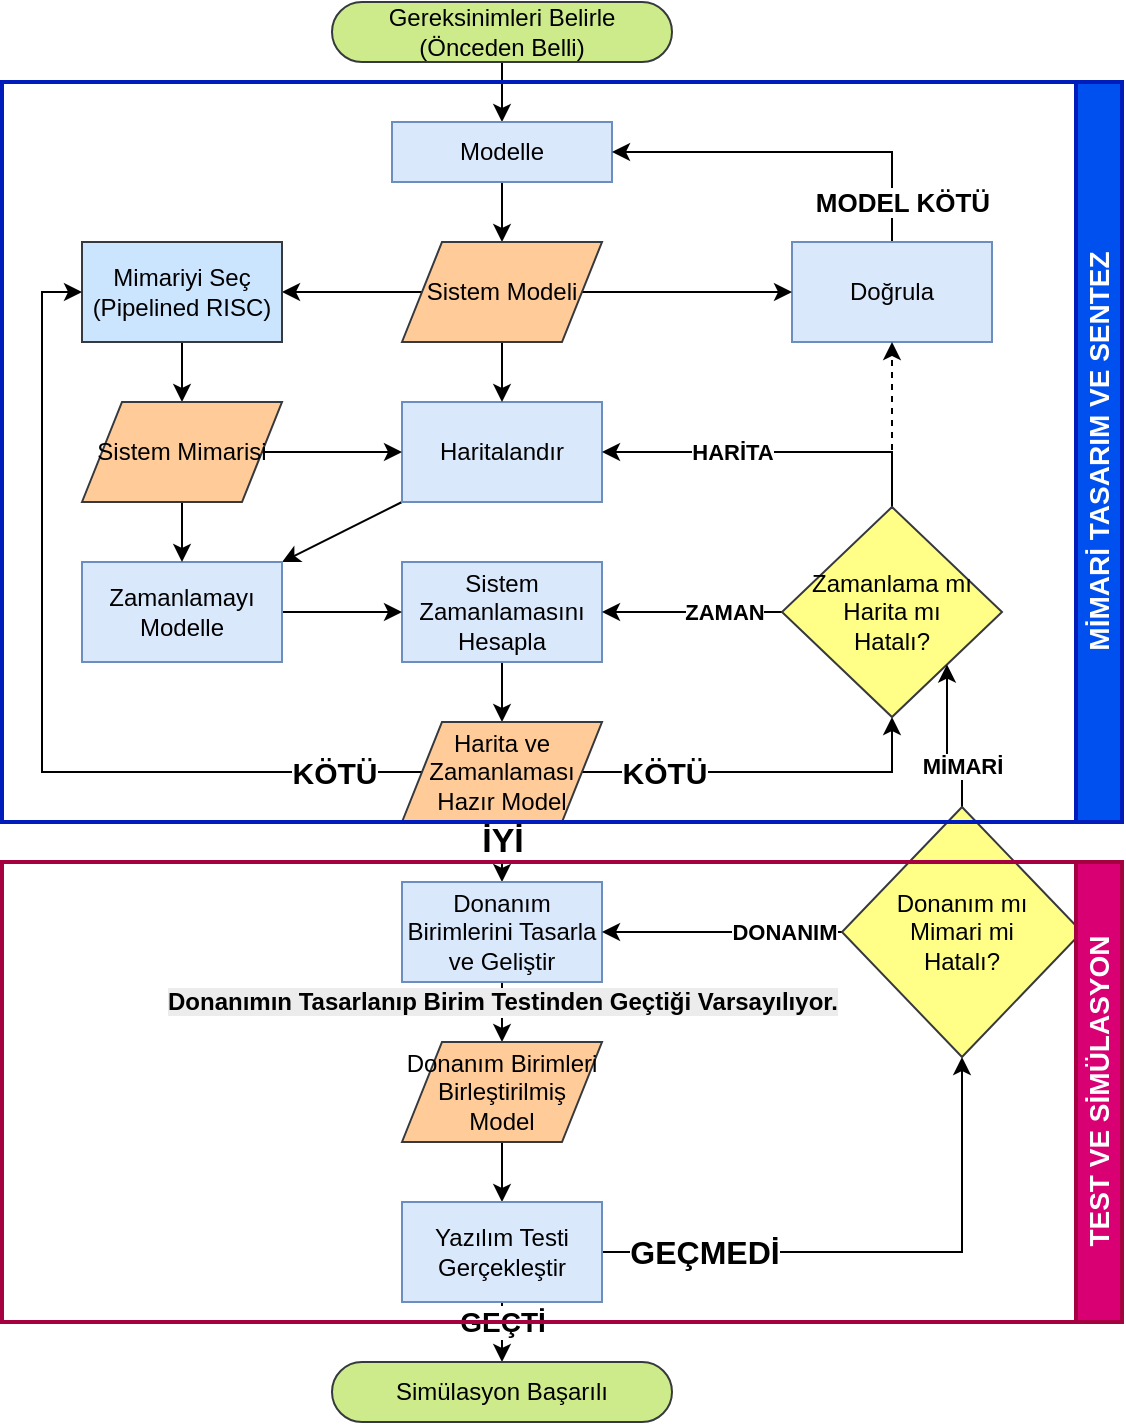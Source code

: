 <mxfile version="27.0.3">
  <diagram name="Sayfa -1" id="1YZpVivO5C1xOhhlY4xE">
    <mxGraphModel dx="1042" dy="535" grid="1" gridSize="10" guides="1" tooltips="1" connect="1" arrows="1" fold="1" page="1" pageScale="1" pageWidth="827" pageHeight="1169" math="0" shadow="0">
      <root>
        <mxCell id="0" />
        <mxCell id="1" parent="0" />
        <mxCell id="uDwHtsQXHuehvUkDQlLI-31" style="edgeStyle=orthogonalEdgeStyle;rounded=0;orthogonalLoop=1;jettySize=auto;html=1;exitX=0.5;exitY=0.5;exitDx=0;exitDy=15;exitPerimeter=0;entryX=0.5;entryY=0;entryDx=0;entryDy=0;" parent="1" source="uDwHtsQXHuehvUkDQlLI-16" target="uDwHtsQXHuehvUkDQlLI-17" edge="1">
          <mxGeometry relative="1" as="geometry" />
        </mxCell>
        <mxCell id="uDwHtsQXHuehvUkDQlLI-16" value="Gereksinimleri Belirle&lt;div&gt;(Önceden Belli)&lt;/div&gt;" style="html=1;dashed=0;whiteSpace=wrap;shape=mxgraph.dfd.start;fillColor=#cdeb8b;strokeColor=#36393d;" parent="1" vertex="1">
          <mxGeometry x="315" y="30" width="170" height="30" as="geometry" />
        </mxCell>
        <mxCell id="uDwHtsQXHuehvUkDQlLI-32" style="edgeStyle=orthogonalEdgeStyle;rounded=0;orthogonalLoop=1;jettySize=auto;html=1;exitX=0.5;exitY=1;exitDx=0;exitDy=0;entryX=0.5;entryY=0;entryDx=0;entryDy=0;" parent="1" source="uDwHtsQXHuehvUkDQlLI-17" target="uDwHtsQXHuehvUkDQlLI-25" edge="1">
          <mxGeometry relative="1" as="geometry" />
        </mxCell>
        <mxCell id="uDwHtsQXHuehvUkDQlLI-17" value="Modelle" style="html=1;dashed=0;whiteSpace=wrap;fillColor=#dae8fc;strokeColor=#6c8ebf;" parent="1" vertex="1">
          <mxGeometry x="345" y="90" width="110" height="30" as="geometry" />
        </mxCell>
        <mxCell id="uDwHtsQXHuehvUkDQlLI-38" style="rounded=0;orthogonalLoop=1;jettySize=auto;html=1;exitX=0;exitY=1;exitDx=0;exitDy=0;entryX=1;entryY=0;entryDx=0;entryDy=0;" parent="1" source="uDwHtsQXHuehvUkDQlLI-18" target="uDwHtsQXHuehvUkDQlLI-27" edge="1">
          <mxGeometry relative="1" as="geometry" />
        </mxCell>
        <mxCell id="uDwHtsQXHuehvUkDQlLI-18" value="Haritalandır" style="html=1;dashed=0;whiteSpace=wrap;fillColor=#dae8fc;strokeColor=#6c8ebf;" parent="1" vertex="1">
          <mxGeometry x="350" y="230" width="100" height="50" as="geometry" />
        </mxCell>
        <mxCell id="uDwHtsQXHuehvUkDQlLI-41" style="edgeStyle=orthogonalEdgeStyle;rounded=0;orthogonalLoop=1;jettySize=auto;html=1;exitX=0.5;exitY=1;exitDx=0;exitDy=0;entryX=0.5;entryY=0;entryDx=0;entryDy=0;" parent="1" source="uDwHtsQXHuehvUkDQlLI-19" target="uDwHtsQXHuehvUkDQlLI-40" edge="1">
          <mxGeometry relative="1" as="geometry" />
        </mxCell>
        <mxCell id="uDwHtsQXHuehvUkDQlLI-19" value="Sistem Zamanlamasını Hesapla" style="html=1;dashed=0;whiteSpace=wrap;fillColor=#dae8fc;strokeColor=#6c8ebf;" parent="1" vertex="1">
          <mxGeometry x="350" y="310" width="100" height="50" as="geometry" />
        </mxCell>
        <mxCell id="uDwHtsQXHuehvUkDQlLI-73" style="edgeStyle=orthogonalEdgeStyle;rounded=0;orthogonalLoop=1;jettySize=auto;html=1;exitX=0.5;exitY=0;exitDx=0;exitDy=0;entryX=1;entryY=0.5;entryDx=0;entryDy=0;" parent="1" source="uDwHtsQXHuehvUkDQlLI-24" target="uDwHtsQXHuehvUkDQlLI-17" edge="1">
          <mxGeometry relative="1" as="geometry" />
        </mxCell>
        <mxCell id="uDwHtsQXHuehvUkDQlLI-74" value="MODEL KÖTÜ" style="edgeLabel;html=1;align=center;verticalAlign=middle;resizable=0;points=[];fontStyle=1;fontSize=13;" parent="uDwHtsQXHuehvUkDQlLI-73" vertex="1" connectable="0">
          <mxGeometry x="-0.682" y="2" relative="1" as="geometry">
            <mxPoint x="7" y="9" as="offset" />
          </mxGeometry>
        </mxCell>
        <mxCell id="uDwHtsQXHuehvUkDQlLI-24" value="Doğrula" style="html=1;dashed=0;whiteSpace=wrap;fillColor=#dae8fc;strokeColor=#6c8ebf;" parent="1" vertex="1">
          <mxGeometry x="545" y="150" width="100" height="50" as="geometry" />
        </mxCell>
        <mxCell id="uDwHtsQXHuehvUkDQlLI-33" style="edgeStyle=orthogonalEdgeStyle;rounded=0;orthogonalLoop=1;jettySize=auto;html=1;exitX=0;exitY=0.5;exitDx=0;exitDy=0;entryX=1;entryY=0.5;entryDx=0;entryDy=0;" parent="1" source="uDwHtsQXHuehvUkDQlLI-25" target="uDwHtsQXHuehvUkDQlLI-26" edge="1">
          <mxGeometry relative="1" as="geometry" />
        </mxCell>
        <mxCell id="uDwHtsQXHuehvUkDQlLI-34" style="edgeStyle=orthogonalEdgeStyle;rounded=0;orthogonalLoop=1;jettySize=auto;html=1;exitX=0.5;exitY=1;exitDx=0;exitDy=0;entryX=0.5;entryY=0;entryDx=0;entryDy=0;" parent="1" source="uDwHtsQXHuehvUkDQlLI-25" target="uDwHtsQXHuehvUkDQlLI-18" edge="1">
          <mxGeometry relative="1" as="geometry" />
        </mxCell>
        <mxCell id="uDwHtsQXHuehvUkDQlLI-72" style="edgeStyle=orthogonalEdgeStyle;rounded=0;orthogonalLoop=1;jettySize=auto;html=1;exitX=1;exitY=0.5;exitDx=0;exitDy=0;entryX=0;entryY=0.5;entryDx=0;entryDy=0;" parent="1" source="uDwHtsQXHuehvUkDQlLI-25" target="uDwHtsQXHuehvUkDQlLI-24" edge="1">
          <mxGeometry relative="1" as="geometry" />
        </mxCell>
        <mxCell id="uDwHtsQXHuehvUkDQlLI-25" value="Sistem Modeli" style="shape=parallelogram;perimeter=parallelogramPerimeter;whiteSpace=wrap;html=1;dashed=0;fillColor=#ffcc99;strokeColor=#36393d;" parent="1" vertex="1">
          <mxGeometry x="350" y="150" width="100" height="50" as="geometry" />
        </mxCell>
        <mxCell id="uDwHtsQXHuehvUkDQlLI-35" style="edgeStyle=orthogonalEdgeStyle;rounded=0;orthogonalLoop=1;jettySize=auto;html=1;exitX=0.5;exitY=1;exitDx=0;exitDy=0;entryX=0.5;entryY=0;entryDx=0;entryDy=0;" parent="1" source="uDwHtsQXHuehvUkDQlLI-26" target="uDwHtsQXHuehvUkDQlLI-30" edge="1">
          <mxGeometry relative="1" as="geometry" />
        </mxCell>
        <mxCell id="uDwHtsQXHuehvUkDQlLI-26" value="Mimariyi Seç&lt;div&gt;(Pipelined RISC)&lt;/div&gt;" style="html=1;dashed=0;whiteSpace=wrap;fillColor=#cce5ff;strokeColor=#36393d;" parent="1" vertex="1">
          <mxGeometry x="190" y="150" width="100" height="50" as="geometry" />
        </mxCell>
        <mxCell id="uDwHtsQXHuehvUkDQlLI-39" style="edgeStyle=orthogonalEdgeStyle;rounded=0;orthogonalLoop=1;jettySize=auto;html=1;exitX=1;exitY=0.5;exitDx=0;exitDy=0;entryX=0;entryY=0.5;entryDx=0;entryDy=0;" parent="1" source="uDwHtsQXHuehvUkDQlLI-27" target="uDwHtsQXHuehvUkDQlLI-19" edge="1">
          <mxGeometry relative="1" as="geometry" />
        </mxCell>
        <mxCell id="uDwHtsQXHuehvUkDQlLI-27" value="Zamanlamayı Modelle" style="html=1;dashed=0;whiteSpace=wrap;fillColor=#dae8fc;strokeColor=#6c8ebf;" parent="1" vertex="1">
          <mxGeometry x="190" y="310" width="100" height="50" as="geometry" />
        </mxCell>
        <mxCell id="uDwHtsQXHuehvUkDQlLI-36" style="edgeStyle=orthogonalEdgeStyle;rounded=0;orthogonalLoop=1;jettySize=auto;html=1;exitX=1;exitY=0.5;exitDx=0;exitDy=0;entryX=0;entryY=0.5;entryDx=0;entryDy=0;" parent="1" source="uDwHtsQXHuehvUkDQlLI-30" target="uDwHtsQXHuehvUkDQlLI-18" edge="1">
          <mxGeometry relative="1" as="geometry" />
        </mxCell>
        <mxCell id="uDwHtsQXHuehvUkDQlLI-37" style="edgeStyle=orthogonalEdgeStyle;rounded=0;orthogonalLoop=1;jettySize=auto;html=1;exitX=0.5;exitY=1;exitDx=0;exitDy=0;" parent="1" source="uDwHtsQXHuehvUkDQlLI-30" target="uDwHtsQXHuehvUkDQlLI-27" edge="1">
          <mxGeometry relative="1" as="geometry" />
        </mxCell>
        <mxCell id="uDwHtsQXHuehvUkDQlLI-30" value="Sistem Mimarisi" style="shape=parallelogram;perimeter=parallelogramPerimeter;whiteSpace=wrap;html=1;dashed=0;fillColor=#ffcc99;strokeColor=#36393d;" parent="1" vertex="1">
          <mxGeometry x="190" y="230" width="100" height="50" as="geometry" />
        </mxCell>
        <mxCell id="uDwHtsQXHuehvUkDQlLI-42" style="edgeStyle=orthogonalEdgeStyle;rounded=0;orthogonalLoop=1;jettySize=auto;html=1;exitX=0;exitY=0.5;exitDx=0;exitDy=0;entryX=0;entryY=0.5;entryDx=0;entryDy=0;" parent="1" source="uDwHtsQXHuehvUkDQlLI-40" target="uDwHtsQXHuehvUkDQlLI-26" edge="1">
          <mxGeometry relative="1" as="geometry">
            <mxPoint x="160" y="260" as="targetPoint" />
          </mxGeometry>
        </mxCell>
        <mxCell id="uDwHtsQXHuehvUkDQlLI-50" value="KÖTÜ" style="edgeLabel;html=1;align=center;verticalAlign=middle;resizable=0;points=[];fontStyle=1;fontSize=15;" parent="uDwHtsQXHuehvUkDQlLI-42" vertex="1" connectable="0">
          <mxGeometry x="-0.842" y="1" relative="1" as="geometry">
            <mxPoint x="-9" y="-1" as="offset" />
          </mxGeometry>
        </mxCell>
        <mxCell id="uDwHtsQXHuehvUkDQlLI-45" style="edgeStyle=orthogonalEdgeStyle;rounded=0;orthogonalLoop=1;jettySize=auto;html=1;exitX=1;exitY=0.5;exitDx=0;exitDy=0;strokeColor=default;curved=0;entryX=0.5;entryY=1;entryDx=0;entryDy=0;" parent="1" source="uDwHtsQXHuehvUkDQlLI-40" target="uDwHtsQXHuehvUkDQlLI-65" edge="1">
          <mxGeometry relative="1" as="geometry">
            <mxPoint x="600" y="415" as="targetPoint" />
            <Array as="points">
              <mxPoint x="595" y="415" />
            </Array>
          </mxGeometry>
        </mxCell>
        <mxCell id="uDwHtsQXHuehvUkDQlLI-49" value="KÖTÜ" style="edgeLabel;html=1;align=center;verticalAlign=middle;resizable=0;points=[];fontStyle=1;fontSize=15;" parent="uDwHtsQXHuehvUkDQlLI-45" vertex="1" connectable="0">
          <mxGeometry x="-0.835" relative="1" as="geometry">
            <mxPoint x="26" as="offset" />
          </mxGeometry>
        </mxCell>
        <mxCell id="uDwHtsQXHuehvUkDQlLI-52" style="edgeStyle=orthogonalEdgeStyle;rounded=0;orthogonalLoop=1;jettySize=auto;html=1;exitX=0.5;exitY=1;exitDx=0;exitDy=0;entryX=0.5;entryY=0;entryDx=0;entryDy=0;" parent="1" source="uDwHtsQXHuehvUkDQlLI-40" target="uDwHtsQXHuehvUkDQlLI-51" edge="1">
          <mxGeometry relative="1" as="geometry" />
        </mxCell>
        <mxCell id="uDwHtsQXHuehvUkDQlLI-71" value="İYİ" style="edgeLabel;html=1;align=center;verticalAlign=middle;resizable=0;points=[];fontStyle=1;fontSize=17;" parent="uDwHtsQXHuehvUkDQlLI-52" vertex="1" connectable="0">
          <mxGeometry x="-0.493" y="-2" relative="1" as="geometry">
            <mxPoint x="2" y="2" as="offset" />
          </mxGeometry>
        </mxCell>
        <mxCell id="uDwHtsQXHuehvUkDQlLI-40" value="Harita ve Zamanlaması Hazır Model" style="shape=parallelogram;perimeter=parallelogramPerimeter;whiteSpace=wrap;html=1;dashed=0;fillColor=#ffcc99;strokeColor=#36393d;" parent="1" vertex="1">
          <mxGeometry x="350" y="390" width="100" height="50" as="geometry" />
        </mxCell>
        <mxCell id="uDwHtsQXHuehvUkDQlLI-77" style="edgeStyle=orthogonalEdgeStyle;rounded=0;orthogonalLoop=1;jettySize=auto;html=1;exitX=0.5;exitY=1;exitDx=0;exitDy=0;entryX=0.5;entryY=0;entryDx=0;entryDy=0;" parent="1" source="uDwHtsQXHuehvUkDQlLI-51" edge="1">
          <mxGeometry relative="1" as="geometry">
            <mxPoint x="400" y="550" as="targetPoint" />
          </mxGeometry>
        </mxCell>
        <mxCell id="uDwHtsQXHuehvUkDQlLI-79" value="&lt;span style=&quot;font-size: 12px; background-color: rgb(236, 236, 236);&quot;&gt;Donanımın Tasarlanıp Birim Testinden Geçtiği Varsayılıyor.&lt;/span&gt;" style="edgeLabel;html=1;align=center;verticalAlign=middle;resizable=0;points=[];fontStyle=1" parent="uDwHtsQXHuehvUkDQlLI-77" vertex="1" connectable="0">
          <mxGeometry x="-0.56" y="-2" relative="1" as="geometry">
            <mxPoint x="2" y="3" as="offset" />
          </mxGeometry>
        </mxCell>
        <mxCell id="uDwHtsQXHuehvUkDQlLI-51" value="Donanım Birimlerini Tasarla ve Geliştir" style="html=1;dashed=0;whiteSpace=wrap;fillColor=#dae8fc;strokeColor=#6c8ebf;" parent="1" vertex="1">
          <mxGeometry x="350" y="470" width="100" height="50" as="geometry" />
        </mxCell>
        <mxCell id="uDwHtsQXHuehvUkDQlLI-69" style="edgeStyle=orthogonalEdgeStyle;rounded=0;orthogonalLoop=1;jettySize=auto;html=1;exitX=0.5;exitY=0;exitDx=0;exitDy=0;entryX=1;entryY=0.5;entryDx=0;entryDy=0;" parent="1" source="uDwHtsQXHuehvUkDQlLI-65" target="uDwHtsQXHuehvUkDQlLI-18" edge="1">
          <mxGeometry relative="1" as="geometry" />
        </mxCell>
        <mxCell id="uDwHtsQXHuehvUkDQlLI-91" value="HARİTA" style="edgeLabel;html=1;align=center;verticalAlign=middle;resizable=0;points=[];fontStyle=1" parent="uDwHtsQXHuehvUkDQlLI-69" vertex="1" connectable="0">
          <mxGeometry x="-0.096" y="4" relative="1" as="geometry">
            <mxPoint x="-30" y="-4" as="offset" />
          </mxGeometry>
        </mxCell>
        <mxCell id="uDwHtsQXHuehvUkDQlLI-70" style="edgeStyle=orthogonalEdgeStyle;rounded=0;orthogonalLoop=1;jettySize=auto;html=1;exitX=0;exitY=0.5;exitDx=0;exitDy=0;entryX=1;entryY=0.5;entryDx=0;entryDy=0;" parent="1" source="uDwHtsQXHuehvUkDQlLI-65" target="uDwHtsQXHuehvUkDQlLI-19" edge="1">
          <mxGeometry relative="1" as="geometry" />
        </mxCell>
        <mxCell id="uDwHtsQXHuehvUkDQlLI-92" value="ZAMAN" style="edgeLabel;html=1;align=center;verticalAlign=middle;resizable=0;points=[];fontStyle=1" parent="uDwHtsQXHuehvUkDQlLI-70" vertex="1" connectable="0">
          <mxGeometry x="-0.031" y="-1" relative="1" as="geometry">
            <mxPoint x="14" y="1" as="offset" />
          </mxGeometry>
        </mxCell>
        <mxCell id="uDwHtsQXHuehvUkDQlLI-65" value="Zamanlama mı&lt;div&gt;Harita mı&lt;/div&gt;&lt;div&gt;&lt;span style=&quot;background-color: transparent; color: light-dark(rgb(0, 0, 0), rgb(255, 255, 255));&quot;&gt;Hatalı?&lt;/span&gt;&lt;/div&gt;" style="shape=rhombus;html=1;dashed=0;whiteSpace=wrap;perimeter=rhombusPerimeter;fillColor=#ffff88;strokeColor=#36393d;" parent="1" vertex="1">
          <mxGeometry x="540" y="282.5" width="110" height="105" as="geometry" />
        </mxCell>
        <mxCell id="uDwHtsQXHuehvUkDQlLI-75" value="" style="endArrow=classic;html=1;rounded=0;entryX=0.5;entryY=1;entryDx=0;entryDy=0;dashed=1;" parent="1" target="uDwHtsQXHuehvUkDQlLI-24" edge="1">
          <mxGeometry width="50" height="50" relative="1" as="geometry">
            <mxPoint x="595" y="260" as="sourcePoint" />
            <mxPoint x="440" y="250" as="targetPoint" />
          </mxGeometry>
        </mxCell>
        <mxCell id="uDwHtsQXHuehvUkDQlLI-82" style="edgeStyle=orthogonalEdgeStyle;rounded=0;orthogonalLoop=1;jettySize=auto;html=1;exitX=0.5;exitY=1;exitDx=0;exitDy=0;entryX=0.5;entryY=0;entryDx=0;entryDy=0;" parent="1" source="uDwHtsQXHuehvUkDQlLI-78" target="uDwHtsQXHuehvUkDQlLI-81" edge="1">
          <mxGeometry relative="1" as="geometry" />
        </mxCell>
        <mxCell id="uDwHtsQXHuehvUkDQlLI-78" value="Donanım Birimleri Birleştirilmiş Model" style="shape=parallelogram;perimeter=parallelogramPerimeter;whiteSpace=wrap;html=1;dashed=0;fillColor=#ffcc99;strokeColor=#36393d;" parent="1" vertex="1">
          <mxGeometry x="350" y="550" width="100" height="50" as="geometry" />
        </mxCell>
        <mxCell id="uDwHtsQXHuehvUkDQlLI-88" style="edgeStyle=orthogonalEdgeStyle;rounded=0;orthogonalLoop=1;jettySize=auto;html=1;exitX=1;exitY=0.5;exitDx=0;exitDy=0;entryX=0.5;entryY=1;entryDx=0;entryDy=0;" parent="1" source="uDwHtsQXHuehvUkDQlLI-81" target="uDwHtsQXHuehvUkDQlLI-90" edge="1">
          <mxGeometry relative="1" as="geometry">
            <mxPoint x="660" y="560" as="targetPoint" />
          </mxGeometry>
        </mxCell>
        <mxCell id="uDwHtsQXHuehvUkDQlLI-89" value="&lt;b&gt;&lt;font style=&quot;font-size: 16px;&quot;&gt;GEÇMEDİ&lt;/font&gt;&lt;/b&gt;" style="edgeLabel;html=1;align=center;verticalAlign=middle;resizable=0;points=[];" parent="uDwHtsQXHuehvUkDQlLI-88" vertex="1" connectable="0">
          <mxGeometry x="-0.825" y="2" relative="1" as="geometry">
            <mxPoint x="26" y="2" as="offset" />
          </mxGeometry>
        </mxCell>
        <mxCell id="DSmQPi2KkjjBDiO4iGE_-9" style="edgeStyle=orthogonalEdgeStyle;rounded=0;orthogonalLoop=1;jettySize=auto;html=1;exitX=0.5;exitY=1;exitDx=0;exitDy=0;" parent="1" source="uDwHtsQXHuehvUkDQlLI-81" edge="1">
          <mxGeometry relative="1" as="geometry">
            <mxPoint x="400" y="710" as="targetPoint" />
          </mxGeometry>
        </mxCell>
        <mxCell id="DSmQPi2KkjjBDiO4iGE_-10" value="&lt;b&gt;&lt;font style=&quot;font-size: 14px;&quot;&gt;GEÇTİ&lt;/font&gt;&lt;/b&gt;" style="edgeLabel;html=1;align=center;verticalAlign=middle;resizable=0;points=[];" parent="DSmQPi2KkjjBDiO4iGE_-9" vertex="1" connectable="0">
          <mxGeometry x="0.72" relative="1" as="geometry">
            <mxPoint y="-16" as="offset" />
          </mxGeometry>
        </mxCell>
        <mxCell id="uDwHtsQXHuehvUkDQlLI-81" value="Yazılım Testi Gerçekleştir" style="html=1;dashed=0;whiteSpace=wrap;fillColor=#dae8fc;strokeColor=#6c8ebf;" parent="1" vertex="1">
          <mxGeometry x="350" y="630" width="100" height="50" as="geometry" />
        </mxCell>
        <mxCell id="uDwHtsQXHuehvUkDQlLI-94" style="rounded=0;orthogonalLoop=1;jettySize=auto;html=1;exitX=0.5;exitY=0;exitDx=0;exitDy=0;entryX=1;entryY=1;entryDx=0;entryDy=0;edgeStyle=orthogonalEdgeStyle;curved=0;" parent="1" source="uDwHtsQXHuehvUkDQlLI-90" target="uDwHtsQXHuehvUkDQlLI-65" edge="1">
          <mxGeometry relative="1" as="geometry" />
        </mxCell>
        <mxCell id="uDwHtsQXHuehvUkDQlLI-96" value="&lt;b&gt;MİMARİ&lt;/b&gt;" style="edgeLabel;html=1;align=center;verticalAlign=middle;resizable=0;points=[];" parent="uDwHtsQXHuehvUkDQlLI-94" vertex="1" connectable="0">
          <mxGeometry x="-0.479" relative="1" as="geometry">
            <mxPoint as="offset" />
          </mxGeometry>
        </mxCell>
        <mxCell id="uDwHtsQXHuehvUkDQlLI-95" style="edgeStyle=orthogonalEdgeStyle;rounded=0;orthogonalLoop=1;jettySize=auto;html=1;exitX=0;exitY=0.5;exitDx=0;exitDy=0;entryX=1;entryY=0.5;entryDx=0;entryDy=0;" parent="1" source="uDwHtsQXHuehvUkDQlLI-90" target="uDwHtsQXHuehvUkDQlLI-51" edge="1">
          <mxGeometry relative="1" as="geometry" />
        </mxCell>
        <mxCell id="uDwHtsQXHuehvUkDQlLI-97" value="&lt;b&gt;DONANIM&lt;/b&gt;" style="edgeLabel;html=1;align=center;verticalAlign=middle;resizable=0;points=[];" parent="uDwHtsQXHuehvUkDQlLI-95" vertex="1" connectable="0">
          <mxGeometry x="-0.573" y="-1" relative="1" as="geometry">
            <mxPoint x="-4" y="1" as="offset" />
          </mxGeometry>
        </mxCell>
        <mxCell id="uDwHtsQXHuehvUkDQlLI-90" value="Donanım mı&lt;div&gt;Mimari mi&lt;div&gt;Hatalı?&lt;/div&gt;&lt;/div&gt;" style="shape=rhombus;html=1;dashed=0;whiteSpace=wrap;perimeter=rhombusPerimeter;fillColor=#ffff88;strokeColor=#36393d;" parent="1" vertex="1">
          <mxGeometry x="570" y="432.5" width="120" height="125" as="geometry" />
        </mxCell>
        <mxCell id="DSmQPi2KkjjBDiO4iGE_-6" value="&lt;span style=&quot;font-size: 14px; text-wrap-mode: nowrap;&quot;&gt;TEST VE SİMÜLASYON&lt;/span&gt;" style="swimlane;horizontal=0;whiteSpace=wrap;html=1;direction=west;fillColor=#d80073;fontColor=#ffffff;strokeColor=#A50040;strokeWidth=2;" parent="1" vertex="1">
          <mxGeometry x="150" y="460" width="560" height="230" as="geometry" />
        </mxCell>
        <mxCell id="DSmQPi2KkjjBDiO4iGE_-7" value="&lt;span style=&quot;font-size: 14px; text-wrap-mode: nowrap;&quot;&gt;MİMARİ TASARIM VE SENTEZ&lt;/span&gt;" style="swimlane;horizontal=0;whiteSpace=wrap;html=1;direction=west;fillColor=#0050ef;strokeColor=#001DBC;fontColor=#ffffff;strokeWidth=2;" parent="1" vertex="1">
          <mxGeometry x="150" y="70" width="560" height="370" as="geometry">
            <mxRectangle x="135" y="220" width="40" height="180" as="alternateBounds" />
          </mxGeometry>
        </mxCell>
        <mxCell id="DSmQPi2KkjjBDiO4iGE_-12" value="Simülasyon Başarılı" style="html=1;dashed=0;whiteSpace=wrap;shape=mxgraph.dfd.start;fillColor=#cdeb8b;strokeColor=#36393d;" parent="1" vertex="1">
          <mxGeometry x="315" y="710" width="170" height="30" as="geometry" />
        </mxCell>
      </root>
    </mxGraphModel>
  </diagram>
</mxfile>
